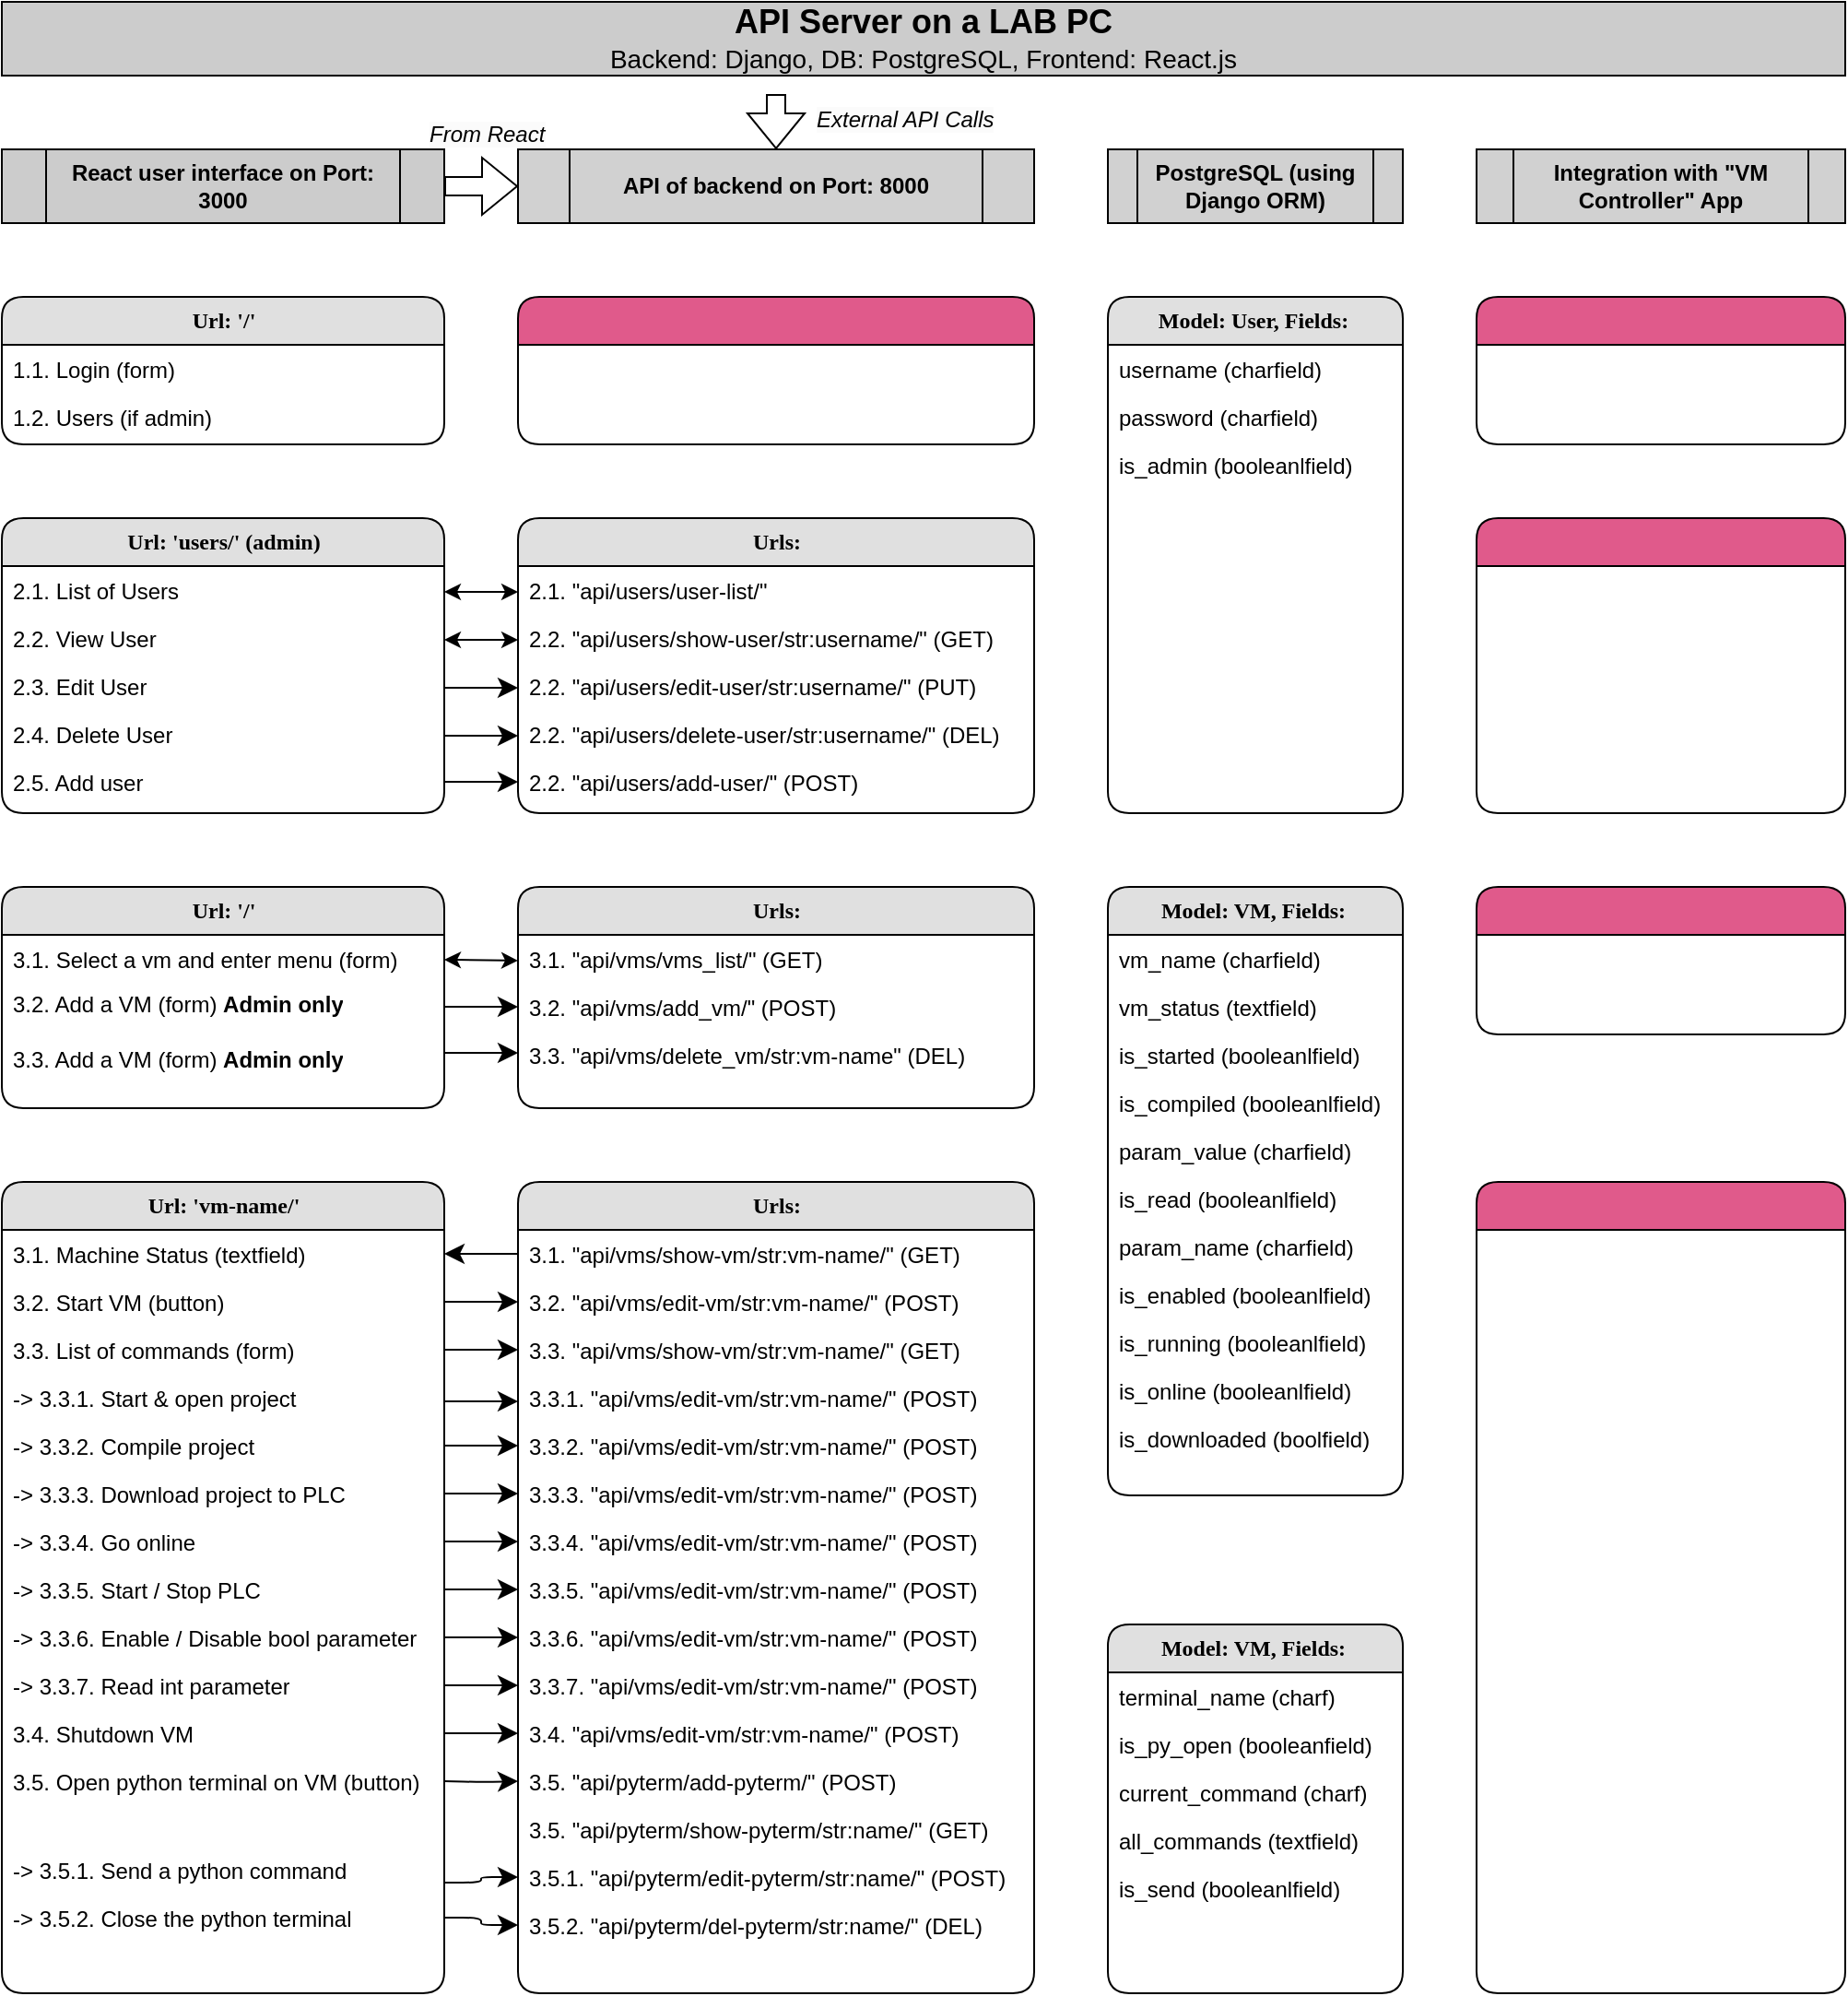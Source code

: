 <mxfile version="22.0.2" type="device">
  <diagram name="Page-1" id="5d7acffa-a066-3a61-03fe-96351882024d">
    <mxGraphModel dx="1004" dy="891" grid="1" gridSize="10" guides="1" tooltips="1" connect="1" arrows="1" fold="1" page="1" pageScale="1" pageWidth="1100" pageHeight="850" background="#ffffff" math="0" shadow="0">
      <root>
        <mxCell id="0" />
        <mxCell id="1" parent="0" />
        <mxCell id="21ea969265ad0168-47" style="edgeStyle=orthogonalEdgeStyle;html=1;exitX=0;exitY=0.5;labelBackgroundColor=none;startFill=0;startSize=8;endFill=1;endSize=8;fontFamily=Verdana;fontSize=12;entryX=1;entryY=0.5;entryDx=0;entryDy=0;exitDx=0;exitDy=0;" parent="1" source="MCLQMgRQjS-wOF0587GJ-56" target="MCLQMgRQjS-wOF0587GJ-20" edge="1">
          <mxGeometry relative="1" as="geometry">
            <mxPoint x="750" y="1030" as="targetPoint" />
            <mxPoint x="590" y="1030.0" as="sourcePoint" />
          </mxGeometry>
        </mxCell>
        <mxCell id="MCLQMgRQjS-wOF0587GJ-1" value="Url: &#39;/&#39;" style="swimlane;html=1;fontStyle=1;childLayout=stackLayout;horizontal=1;startSize=26;fillColor=#e0e0e0;horizontalStack=0;resizeParent=1;resizeLast=0;collapsible=1;marginBottom=0;swimlaneFillColor=#ffffff;align=center;rounded=1;shadow=0;comic=0;labelBackgroundColor=none;strokeWidth=1;fontFamily=Verdana;fontSize=12" parent="1" vertex="1">
          <mxGeometry x="40" y="200" width="240" height="80" as="geometry" />
        </mxCell>
        <mxCell id="MCLQMgRQjS-wOF0587GJ-2" value="1.1. Login (form)" style="text;html=1;strokeColor=none;fillColor=none;spacingLeft=4;spacingRight=4;whiteSpace=wrap;overflow=hidden;rotatable=0;points=[[0,0.5],[1,0.5]];portConstraint=eastwest;" parent="MCLQMgRQjS-wOF0587GJ-1" vertex="1">
          <mxGeometry y="26" width="240" height="26" as="geometry" />
        </mxCell>
        <mxCell id="MCLQMgRQjS-wOF0587GJ-3" value="1.2. Users (if admin)" style="text;html=1;strokeColor=none;fillColor=none;spacingLeft=4;spacingRight=4;whiteSpace=wrap;overflow=hidden;rotatable=0;points=[[0,0.5],[1,0.5]];portConstraint=eastwest;" parent="MCLQMgRQjS-wOF0587GJ-1" vertex="1">
          <mxGeometry y="52" width="240" height="26" as="geometry" />
        </mxCell>
        <mxCell id="MCLQMgRQjS-wOF0587GJ-5" value="&lt;font style=&quot;&quot;&gt;&lt;font style=&quot;font-size: 18px;&quot;&gt;API Server on a LAB PC&lt;/font&gt;&lt;br&gt;&lt;span style=&quot;font-size: 14px; font-weight: normal;&quot;&gt;Backend: Django, DB: PostgreSQL,&amp;nbsp;Frontend: React.js&lt;/span&gt;&lt;br&gt;&lt;/font&gt;" style="rounded=0;whiteSpace=wrap;html=1;fontStyle=1;fillColor=#CCCCCC;" parent="1" vertex="1">
          <mxGeometry x="40" y="40" width="1000" height="40" as="geometry" />
        </mxCell>
        <mxCell id="MCLQMgRQjS-wOF0587GJ-8" value="PostgreSQL (using Django ORM)" style="shape=process;whiteSpace=wrap;html=1;backgroundOutline=1;fontStyle=1;fillColor=#D1D1D1;" parent="1" vertex="1">
          <mxGeometry x="640" y="120" width="160" height="40" as="geometry" />
        </mxCell>
        <mxCell id="MCLQMgRQjS-wOF0587GJ-103" style="edgeStyle=orthogonalEdgeStyle;shape=flexArrow;rounded=0;orthogonalLoop=1;jettySize=auto;html=1;exitX=1;exitY=0.5;exitDx=0;exitDy=0;entryX=0;entryY=0.5;entryDx=0;entryDy=0;" parent="1" source="MCLQMgRQjS-wOF0587GJ-9" target="MCLQMgRQjS-wOF0587GJ-10" edge="1">
          <mxGeometry relative="1" as="geometry" />
        </mxCell>
        <mxCell id="MCLQMgRQjS-wOF0587GJ-9" value="React user interface on Port: 3000" style="shape=process;whiteSpace=wrap;html=1;backgroundOutline=1;fontStyle=1;fillColor=#CCCCCC;" parent="1" vertex="1">
          <mxGeometry x="40" y="120" width="240" height="40" as="geometry" />
        </mxCell>
        <mxCell id="MCLQMgRQjS-wOF0587GJ-10" value="API of backend on Port: 8000" style="shape=process;whiteSpace=wrap;html=1;backgroundOutline=1;fontStyle=1;fillColor=#D1D1D1;" parent="1" vertex="1">
          <mxGeometry x="320" y="120" width="280" height="40" as="geometry" />
        </mxCell>
        <mxCell id="MCLQMgRQjS-wOF0587GJ-15" value="&lt;b&gt;Url: &#39;/&#39;&lt;/b&gt;" style="swimlane;html=1;fontStyle=0;childLayout=stackLayout;horizontal=1;startSize=26;fillColor=#e0e0e0;horizontalStack=0;resizeParent=1;resizeLast=0;collapsible=1;marginBottom=0;swimlaneFillColor=#ffffff;align=center;rounded=1;shadow=0;comic=0;labelBackgroundColor=none;strokeWidth=1;fontFamily=Verdana;fontSize=12" parent="1" vertex="1">
          <mxGeometry x="40" y="520" width="240" height="120" as="geometry" />
        </mxCell>
        <mxCell id="MCLQMgRQjS-wOF0587GJ-16" value="3.1. Select a vm and enter menu (form)" style="text;html=1;strokeColor=none;fillColor=none;spacingLeft=4;spacingRight=4;whiteSpace=wrap;overflow=hidden;rotatable=0;points=[[0,0.5],[1,0.5]];portConstraint=eastwest;" parent="MCLQMgRQjS-wOF0587GJ-15" vertex="1">
          <mxGeometry y="26" width="240" height="24" as="geometry" />
        </mxCell>
        <mxCell id="OVfCgs7-hwCjRZD3kw_K-38" value="3.2. Add a VM (form) &lt;b&gt;Admin only&lt;/b&gt;" style="text;html=1;strokeColor=none;fillColor=none;spacingLeft=4;spacingRight=4;whiteSpace=wrap;overflow=hidden;rotatable=0;points=[[0,0.5],[1,0.5]];portConstraint=eastwest;" vertex="1" parent="MCLQMgRQjS-wOF0587GJ-15">
          <mxGeometry y="50" width="240" height="30" as="geometry" />
        </mxCell>
        <mxCell id="OVfCgs7-hwCjRZD3kw_K-42" value="3.3. Add a VM (form)&amp;nbsp;&lt;b style=&quot;border-color: var(--border-color);&quot;&gt;Admin only&lt;/b&gt;" style="text;html=1;strokeColor=none;fillColor=none;spacingLeft=4;spacingRight=4;whiteSpace=wrap;overflow=hidden;rotatable=0;points=[[0,0.5],[1,0.5]];portConstraint=eastwest;" vertex="1" parent="MCLQMgRQjS-wOF0587GJ-15">
          <mxGeometry y="80" width="240" height="20" as="geometry" />
        </mxCell>
        <mxCell id="MCLQMgRQjS-wOF0587GJ-19" value="&lt;b&gt;Url: &#39;vm-name/&#39;&lt;/b&gt;" style="swimlane;html=1;fontStyle=0;childLayout=stackLayout;horizontal=1;startSize=26;fillColor=#e0e0e0;horizontalStack=0;resizeParent=1;resizeLast=0;collapsible=1;marginBottom=0;swimlaneFillColor=#ffffff;align=center;rounded=1;shadow=0;comic=0;labelBackgroundColor=none;strokeWidth=1;fontFamily=Verdana;fontSize=12" parent="1" vertex="1">
          <mxGeometry x="40" y="680" width="240" height="440" as="geometry" />
        </mxCell>
        <mxCell id="MCLQMgRQjS-wOF0587GJ-20" value="3.1. Machine Status (textfield)" style="text;html=1;strokeColor=none;fillColor=none;spacingLeft=4;spacingRight=4;whiteSpace=wrap;overflow=hidden;rotatable=0;points=[[0,0.5],[1,0.5]];portConstraint=eastwest;" parent="MCLQMgRQjS-wOF0587GJ-19" vertex="1">
          <mxGeometry y="26" width="240" height="26" as="geometry" />
        </mxCell>
        <mxCell id="MCLQMgRQjS-wOF0587GJ-21" value="3.2. Start VM (button)" style="text;html=1;strokeColor=none;fillColor=none;spacingLeft=4;spacingRight=4;whiteSpace=wrap;overflow=hidden;rotatable=0;points=[[0,0.5],[1,0.5]];portConstraint=eastwest;" parent="MCLQMgRQjS-wOF0587GJ-19" vertex="1">
          <mxGeometry y="52" width="240" height="26" as="geometry" />
        </mxCell>
        <mxCell id="MCLQMgRQjS-wOF0587GJ-27" value="3.3. List of commands (form)" style="text;html=1;strokeColor=none;fillColor=none;spacingLeft=4;spacingRight=4;whiteSpace=wrap;overflow=hidden;rotatable=0;points=[[0,0.5],[1,0.5]];portConstraint=eastwest;" parent="MCLQMgRQjS-wOF0587GJ-19" vertex="1">
          <mxGeometry y="78" width="240" height="26" as="geometry" />
        </mxCell>
        <mxCell id="MCLQMgRQjS-wOF0587GJ-67" value="-&amp;gt; 3.3.1. Start &amp;amp; open project" style="text;html=1;strokeColor=none;fillColor=none;spacingLeft=4;spacingRight=4;whiteSpace=wrap;overflow=hidden;rotatable=0;points=[[0,0.5],[1,0.5]];portConstraint=eastwest;" parent="MCLQMgRQjS-wOF0587GJ-19" vertex="1">
          <mxGeometry y="104" width="240" height="26" as="geometry" />
        </mxCell>
        <mxCell id="MCLQMgRQjS-wOF0587GJ-70" value="-&amp;gt; 3.3.2. Compile project" style="text;html=1;strokeColor=none;fillColor=none;spacingLeft=4;spacingRight=4;whiteSpace=wrap;overflow=hidden;rotatable=0;points=[[0,0.5],[1,0.5]];portConstraint=eastwest;" parent="MCLQMgRQjS-wOF0587GJ-19" vertex="1">
          <mxGeometry y="130" width="240" height="26" as="geometry" />
        </mxCell>
        <mxCell id="MCLQMgRQjS-wOF0587GJ-71" value="-&amp;gt; 3.3.3.&amp;nbsp;Download project to PLC" style="text;html=1;strokeColor=none;fillColor=none;spacingLeft=4;spacingRight=4;whiteSpace=wrap;overflow=hidden;rotatable=0;points=[[0,0.5],[1,0.5]];portConstraint=eastwest;" parent="MCLQMgRQjS-wOF0587GJ-19" vertex="1">
          <mxGeometry y="156" width="240" height="26" as="geometry" />
        </mxCell>
        <mxCell id="MCLQMgRQjS-wOF0587GJ-72" value="-&amp;gt; 3.3.4.&amp;nbsp;Go online" style="text;html=1;strokeColor=none;fillColor=none;spacingLeft=4;spacingRight=4;whiteSpace=wrap;overflow=hidden;rotatable=0;points=[[0,0.5],[1,0.5]];portConstraint=eastwest;" parent="MCLQMgRQjS-wOF0587GJ-19" vertex="1">
          <mxGeometry y="182" width="240" height="26" as="geometry" />
        </mxCell>
        <mxCell id="MCLQMgRQjS-wOF0587GJ-73" value="-&amp;gt; 3.3.5.&amp;nbsp;Start / Stop PLC" style="text;html=1;strokeColor=none;fillColor=none;spacingLeft=4;spacingRight=4;whiteSpace=wrap;overflow=hidden;rotatable=0;points=[[0,0.5],[1,0.5]];portConstraint=eastwest;" parent="MCLQMgRQjS-wOF0587GJ-19" vertex="1">
          <mxGeometry y="208" width="240" height="26" as="geometry" />
        </mxCell>
        <mxCell id="MCLQMgRQjS-wOF0587GJ-74" value="-&amp;gt; 3.3.6.&amp;nbsp;Enable / Disable bool parameter" style="text;html=1;strokeColor=none;fillColor=none;spacingLeft=4;spacingRight=4;whiteSpace=wrap;overflow=hidden;rotatable=0;points=[[0,0.5],[1,0.5]];portConstraint=eastwest;" parent="MCLQMgRQjS-wOF0587GJ-19" vertex="1">
          <mxGeometry y="234" width="240" height="26" as="geometry" />
        </mxCell>
        <mxCell id="MCLQMgRQjS-wOF0587GJ-75" value="-&amp;gt; 3.3.7.&amp;nbsp;Read int parameter" style="text;html=1;strokeColor=none;fillColor=none;spacingLeft=4;spacingRight=4;whiteSpace=wrap;overflow=hidden;rotatable=0;points=[[0,0.5],[1,0.5]];portConstraint=eastwest;" parent="MCLQMgRQjS-wOF0587GJ-19" vertex="1">
          <mxGeometry y="260" width="240" height="26" as="geometry" />
        </mxCell>
        <mxCell id="MCLQMgRQjS-wOF0587GJ-76" value="3.4.&amp;nbsp;Shutdown VM" style="text;html=1;strokeColor=none;fillColor=none;spacingLeft=4;spacingRight=4;whiteSpace=wrap;overflow=hidden;rotatable=0;points=[[0,0.5],[1,0.5]];portConstraint=eastwest;" parent="MCLQMgRQjS-wOF0587GJ-19" vertex="1">
          <mxGeometry y="286" width="240" height="26" as="geometry" />
        </mxCell>
        <mxCell id="OVfCgs7-hwCjRZD3kw_K-20" value="3.5.&amp;nbsp;Open python terminal on VM (button)" style="text;html=1;strokeColor=none;fillColor=none;spacingLeft=4;spacingRight=4;whiteSpace=wrap;overflow=hidden;rotatable=0;points=[[0,0.5],[1,0.5]];portConstraint=eastwest;" vertex="1" parent="MCLQMgRQjS-wOF0587GJ-19">
          <mxGeometry y="312" width="240" height="48" as="geometry" />
        </mxCell>
        <mxCell id="OVfCgs7-hwCjRZD3kw_K-21" value="-&amp;gt; 3.5.1. Send a python command" style="text;html=1;strokeColor=none;fillColor=none;spacingLeft=4;spacingRight=4;whiteSpace=wrap;overflow=hidden;rotatable=0;points=[[0,0.5],[1,0.5]];portConstraint=eastwest;" vertex="1" parent="MCLQMgRQjS-wOF0587GJ-19">
          <mxGeometry y="360" width="240" height="26" as="geometry" />
        </mxCell>
        <mxCell id="OVfCgs7-hwCjRZD3kw_K-46" value="-&amp;gt; 3.5.2. Close the python terminal" style="text;html=1;strokeColor=none;fillColor=none;spacingLeft=4;spacingRight=4;whiteSpace=wrap;overflow=hidden;rotatable=0;points=[[0,0.5],[1,0.5]];portConstraint=eastwest;" vertex="1" parent="MCLQMgRQjS-wOF0587GJ-19">
          <mxGeometry y="386" width="240" height="26" as="geometry" />
        </mxCell>
        <mxCell id="MCLQMgRQjS-wOF0587GJ-29" value="Urls:" style="swimlane;html=1;fontStyle=1;childLayout=stackLayout;horizontal=1;startSize=26;fillColor=#e0e0e0;horizontalStack=0;resizeParent=1;resizeLast=0;collapsible=1;marginBottom=0;swimlaneFillColor=#ffffff;align=center;rounded=1;shadow=0;comic=0;labelBackgroundColor=none;strokeWidth=1;fontFamily=Verdana;fontSize=12" parent="1" vertex="1">
          <mxGeometry x="320" y="320" width="280" height="160" as="geometry" />
        </mxCell>
        <mxCell id="MCLQMgRQjS-wOF0587GJ-30" value="2.1. &quot;api/users/user-list/&quot;" style="text;html=1;strokeColor=none;fillColor=none;spacingLeft=4;spacingRight=4;whiteSpace=wrap;overflow=hidden;rotatable=0;points=[[0,0.5],[1,0.5]];portConstraint=eastwest;" parent="MCLQMgRQjS-wOF0587GJ-29" vertex="1">
          <mxGeometry y="26" width="280" height="26" as="geometry" />
        </mxCell>
        <mxCell id="MCLQMgRQjS-wOF0587GJ-31" value="2.2. &quot;api/users/show-user/str:username/&quot; (GET)" style="text;html=1;strokeColor=none;fillColor=none;spacingLeft=4;spacingRight=4;whiteSpace=wrap;overflow=hidden;rotatable=0;points=[[0,0.5],[1,0.5]];portConstraint=eastwest;" parent="MCLQMgRQjS-wOF0587GJ-29" vertex="1">
          <mxGeometry y="52" width="280" height="26" as="geometry" />
        </mxCell>
        <mxCell id="MCLQMgRQjS-wOF0587GJ-40" value="2.2. &quot;api/users/edit-user/str:username/&quot; (PUT)" style="text;html=1;strokeColor=none;fillColor=none;spacingLeft=4;spacingRight=4;whiteSpace=wrap;overflow=hidden;rotatable=0;points=[[0,0.5],[1,0.5]];portConstraint=eastwest;" parent="MCLQMgRQjS-wOF0587GJ-29" vertex="1">
          <mxGeometry y="78" width="280" height="26" as="geometry" />
        </mxCell>
        <mxCell id="MCLQMgRQjS-wOF0587GJ-41" value="2.2. &quot;api/users/delete-user/str:username/&quot; (DEL)" style="text;html=1;strokeColor=none;fillColor=none;spacingLeft=4;spacingRight=4;whiteSpace=wrap;overflow=hidden;rotatable=0;points=[[0,0.5],[1,0.5]];portConstraint=eastwest;" parent="MCLQMgRQjS-wOF0587GJ-29" vertex="1">
          <mxGeometry y="104" width="280" height="26" as="geometry" />
        </mxCell>
        <mxCell id="MCLQMgRQjS-wOF0587GJ-42" value="2.2. &quot;api/users/add-user/&quot; (POST)" style="text;html=1;strokeColor=none;fillColor=none;spacingLeft=4;spacingRight=4;whiteSpace=wrap;overflow=hidden;rotatable=0;points=[[0,0.5],[1,0.5]];portConstraint=eastwest;" parent="MCLQMgRQjS-wOF0587GJ-29" vertex="1">
          <mxGeometry y="130" width="280" height="26" as="geometry" />
        </mxCell>
        <mxCell id="MCLQMgRQjS-wOF0587GJ-33" value="Url: &#39;users/&#39; (admin)" style="swimlane;html=1;fontStyle=1;childLayout=stackLayout;horizontal=1;startSize=26;fillColor=#e0e0e0;horizontalStack=0;resizeParent=1;resizeLast=0;collapsible=1;marginBottom=0;swimlaneFillColor=#ffffff;align=center;rounded=1;shadow=0;comic=0;labelBackgroundColor=none;strokeWidth=1;fontFamily=Verdana;fontSize=12" parent="1" vertex="1">
          <mxGeometry x="40" y="320" width="240" height="160" as="geometry">
            <mxRectangle x="40" y="320" width="180" height="30" as="alternateBounds" />
          </mxGeometry>
        </mxCell>
        <mxCell id="MCLQMgRQjS-wOF0587GJ-34" value="2.1. List of Users" style="text;html=1;strokeColor=none;fillColor=none;spacingLeft=4;spacingRight=4;whiteSpace=wrap;overflow=hidden;rotatable=0;points=[[0,0.5],[1,0.5]];portConstraint=eastwest;" parent="MCLQMgRQjS-wOF0587GJ-33" vertex="1">
          <mxGeometry y="26" width="240" height="26" as="geometry" />
        </mxCell>
        <mxCell id="MCLQMgRQjS-wOF0587GJ-35" value="2.2. View User" style="text;html=1;strokeColor=none;fillColor=none;spacingLeft=4;spacingRight=4;whiteSpace=wrap;overflow=hidden;rotatable=0;points=[[0,0.5],[1,0.5]];portConstraint=eastwest;" parent="MCLQMgRQjS-wOF0587GJ-33" vertex="1">
          <mxGeometry y="52" width="240" height="26" as="geometry" />
        </mxCell>
        <mxCell id="MCLQMgRQjS-wOF0587GJ-36" value="2.3. Edit User" style="text;html=1;strokeColor=none;fillColor=none;spacingLeft=4;spacingRight=4;whiteSpace=wrap;overflow=hidden;rotatable=0;points=[[0,0.5],[1,0.5]];portConstraint=eastwest;" parent="MCLQMgRQjS-wOF0587GJ-33" vertex="1">
          <mxGeometry y="78" width="240" height="26" as="geometry" />
        </mxCell>
        <mxCell id="MCLQMgRQjS-wOF0587GJ-37" value="2.4. Delete User" style="text;html=1;strokeColor=none;fillColor=none;spacingLeft=4;spacingRight=4;whiteSpace=wrap;overflow=hidden;rotatable=0;points=[[0,0.5],[1,0.5]];portConstraint=eastwest;" parent="MCLQMgRQjS-wOF0587GJ-33" vertex="1">
          <mxGeometry y="104" width="240" height="26" as="geometry" />
        </mxCell>
        <mxCell id="MCLQMgRQjS-wOF0587GJ-39" value="2.5. Add user" style="text;html=1;strokeColor=none;fillColor=none;spacingLeft=4;spacingRight=4;whiteSpace=wrap;overflow=hidden;rotatable=0;points=[[0,0.5],[1,0.5]];portConstraint=eastwest;" parent="MCLQMgRQjS-wOF0587GJ-33" vertex="1">
          <mxGeometry y="130" width="240" height="26" as="geometry" />
        </mxCell>
        <mxCell id="MCLQMgRQjS-wOF0587GJ-43" value="" style="swimlane;html=1;fontStyle=1;childLayout=stackLayout;horizontal=1;startSize=26;fillColor=#E05A8B;horizontalStack=0;resizeParent=1;resizeLast=0;collapsible=1;marginBottom=0;swimlaneFillColor=#ffffff;align=center;rounded=1;shadow=0;comic=0;labelBackgroundColor=none;strokeWidth=1;fontFamily=Verdana;fontSize=12" parent="1" vertex="1">
          <mxGeometry x="320" y="200" width="280" height="80" as="geometry" />
        </mxCell>
        <mxCell id="MCLQMgRQjS-wOF0587GJ-47" value="" style="endArrow=classic;startArrow=classic;html=1;rounded=0;exitX=1;exitY=0.5;exitDx=0;exitDy=0;" parent="1" edge="1">
          <mxGeometry width="50" height="50" relative="1" as="geometry">
            <mxPoint x="280" y="360.0" as="sourcePoint" />
            <mxPoint x="320" y="360" as="targetPoint" />
          </mxGeometry>
        </mxCell>
        <mxCell id="MCLQMgRQjS-wOF0587GJ-48" value="" style="endArrow=classic;startArrow=classic;html=1;rounded=0;exitX=1;exitY=0.5;exitDx=0;exitDy=0;" parent="1" edge="1">
          <mxGeometry width="50" height="50" relative="1" as="geometry">
            <mxPoint x="280" y="386" as="sourcePoint" />
            <mxPoint x="320" y="386" as="targetPoint" />
          </mxGeometry>
        </mxCell>
        <mxCell id="MCLQMgRQjS-wOF0587GJ-52" value="Urls:" style="swimlane;html=1;fontStyle=1;childLayout=stackLayout;horizontal=1;startSize=26;fillColor=#e0e0e0;horizontalStack=0;resizeParent=1;resizeLast=0;collapsible=1;marginBottom=0;swimlaneFillColor=#ffffff;align=center;rounded=1;shadow=0;comic=0;labelBackgroundColor=none;strokeWidth=1;fontFamily=Verdana;fontSize=12" parent="1" vertex="1">
          <mxGeometry x="320" y="520" width="280" height="120" as="geometry" />
        </mxCell>
        <mxCell id="MCLQMgRQjS-wOF0587GJ-53" value="3.1. &quot;api/vms/vms_list/&quot; (GET)" style="text;html=1;strokeColor=none;fillColor=none;spacingLeft=4;spacingRight=4;whiteSpace=wrap;overflow=hidden;rotatable=0;points=[[0,0.5],[1,0.5]];portConstraint=eastwest;" parent="MCLQMgRQjS-wOF0587GJ-52" vertex="1">
          <mxGeometry y="26" width="280" height="26" as="geometry" />
        </mxCell>
        <mxCell id="OVfCgs7-hwCjRZD3kw_K-39" value="3.2. &quot;api/vms/add_vm/&quot; (POST)" style="text;html=1;strokeColor=none;fillColor=none;spacingLeft=4;spacingRight=4;whiteSpace=wrap;overflow=hidden;rotatable=0;points=[[0,0.5],[1,0.5]];portConstraint=eastwest;" vertex="1" parent="MCLQMgRQjS-wOF0587GJ-52">
          <mxGeometry y="52" width="280" height="26" as="geometry" />
        </mxCell>
        <mxCell id="OVfCgs7-hwCjRZD3kw_K-44" value="3.3. &quot;api/vms/delete_vm/str:vm-name&quot; (DEL)" style="text;html=1;strokeColor=none;fillColor=none;spacingLeft=4;spacingRight=4;whiteSpace=wrap;overflow=hidden;rotatable=0;points=[[0,0.5],[1,0.5]];portConstraint=eastwest;" vertex="1" parent="MCLQMgRQjS-wOF0587GJ-52">
          <mxGeometry y="78" width="280" height="26" as="geometry" />
        </mxCell>
        <mxCell id="MCLQMgRQjS-wOF0587GJ-54" value="" style="endArrow=classic;startArrow=classic;html=1;rounded=0;exitX=1;exitY=0.5;exitDx=0;exitDy=0;" parent="1" edge="1">
          <mxGeometry width="50" height="50" relative="1" as="geometry">
            <mxPoint x="280" y="559.47" as="sourcePoint" />
            <mxPoint x="320" y="560" as="targetPoint" />
          </mxGeometry>
        </mxCell>
        <mxCell id="MCLQMgRQjS-wOF0587GJ-55" value="Urls:" style="swimlane;html=1;fontStyle=1;childLayout=stackLayout;horizontal=1;startSize=26;fillColor=#e0e0e0;horizontalStack=0;resizeParent=1;resizeLast=0;collapsible=1;marginBottom=0;swimlaneFillColor=#ffffff;align=center;rounded=1;shadow=0;comic=0;labelBackgroundColor=none;strokeWidth=1;fontFamily=Verdana;fontSize=12" parent="1" vertex="1">
          <mxGeometry x="320" y="680" width="280" height="440" as="geometry" />
        </mxCell>
        <mxCell id="MCLQMgRQjS-wOF0587GJ-56" value="3.1. &quot;api/vms/show-vm/str:vm-name/&quot; (GET)" style="text;html=1;strokeColor=none;fillColor=none;spacingLeft=4;spacingRight=4;whiteSpace=wrap;overflow=hidden;rotatable=0;points=[[0,0.5],[1,0.5]];portConstraint=eastwest;" parent="MCLQMgRQjS-wOF0587GJ-55" vertex="1">
          <mxGeometry y="26" width="280" height="26" as="geometry" />
        </mxCell>
        <mxCell id="MCLQMgRQjS-wOF0587GJ-58" value="3.2. &quot;api/vms/edit-vm/str:vm-name/&quot; (POST)" style="text;html=1;strokeColor=none;fillColor=none;spacingLeft=4;spacingRight=4;whiteSpace=wrap;overflow=hidden;rotatable=0;points=[[0,0.5],[1,0.5]];portConstraint=eastwest;" parent="MCLQMgRQjS-wOF0587GJ-55" vertex="1">
          <mxGeometry y="52" width="280" height="26" as="geometry" />
        </mxCell>
        <mxCell id="MCLQMgRQjS-wOF0587GJ-59" value="3.3. &quot;api/vms/show-vm/str:vm-name/&quot; (GET)" style="text;html=1;strokeColor=none;fillColor=none;spacingLeft=4;spacingRight=4;whiteSpace=wrap;overflow=hidden;rotatable=0;points=[[0,0.5],[1,0.5]];portConstraint=eastwest;" parent="MCLQMgRQjS-wOF0587GJ-55" vertex="1">
          <mxGeometry y="78" width="280" height="26" as="geometry" />
        </mxCell>
        <mxCell id="MCLQMgRQjS-wOF0587GJ-60" value="3.3.1. &quot;api/vms/edit-vm/str:vm-name/&quot; (POST)" style="text;html=1;strokeColor=none;fillColor=none;spacingLeft=4;spacingRight=4;whiteSpace=wrap;overflow=hidden;rotatable=0;points=[[0,0.5],[1,0.5]];portConstraint=eastwest;" parent="MCLQMgRQjS-wOF0587GJ-55" vertex="1">
          <mxGeometry y="104" width="280" height="26" as="geometry" />
        </mxCell>
        <mxCell id="MCLQMgRQjS-wOF0587GJ-77" value="3.3.2. &quot;api/vms/edit-vm/str:vm-name/&quot; (POST)" style="text;html=1;strokeColor=none;fillColor=none;spacingLeft=4;spacingRight=4;whiteSpace=wrap;overflow=hidden;rotatable=0;points=[[0,0.5],[1,0.5]];portConstraint=eastwest;" parent="MCLQMgRQjS-wOF0587GJ-55" vertex="1">
          <mxGeometry y="130" width="280" height="26" as="geometry" />
        </mxCell>
        <mxCell id="MCLQMgRQjS-wOF0587GJ-78" value="3.3.3. &quot;api/vms/edit-vm/str:vm-name/&quot; (POST)" style="text;html=1;strokeColor=none;fillColor=none;spacingLeft=4;spacingRight=4;whiteSpace=wrap;overflow=hidden;rotatable=0;points=[[0,0.5],[1,0.5]];portConstraint=eastwest;" parent="MCLQMgRQjS-wOF0587GJ-55" vertex="1">
          <mxGeometry y="156" width="280" height="26" as="geometry" />
        </mxCell>
        <mxCell id="MCLQMgRQjS-wOF0587GJ-79" value="3.3.4. &quot;api/vms/edit-vm/str:vm-name/&quot; (POST)" style="text;html=1;strokeColor=none;fillColor=none;spacingLeft=4;spacingRight=4;whiteSpace=wrap;overflow=hidden;rotatable=0;points=[[0,0.5],[1,0.5]];portConstraint=eastwest;" parent="MCLQMgRQjS-wOF0587GJ-55" vertex="1">
          <mxGeometry y="182" width="280" height="26" as="geometry" />
        </mxCell>
        <mxCell id="MCLQMgRQjS-wOF0587GJ-80" value="3.3.5. &quot;api/vms/edit-vm/str:vm-name/&quot; (POST)" style="text;html=1;strokeColor=none;fillColor=none;spacingLeft=4;spacingRight=4;whiteSpace=wrap;overflow=hidden;rotatable=0;points=[[0,0.5],[1,0.5]];portConstraint=eastwest;" parent="MCLQMgRQjS-wOF0587GJ-55" vertex="1">
          <mxGeometry y="208" width="280" height="26" as="geometry" />
        </mxCell>
        <mxCell id="MCLQMgRQjS-wOF0587GJ-81" value="3.3.6. &quot;api/vms/edit-vm/str:vm-name/&quot; (POST)" style="text;html=1;strokeColor=none;fillColor=none;spacingLeft=4;spacingRight=4;whiteSpace=wrap;overflow=hidden;rotatable=0;points=[[0,0.5],[1,0.5]];portConstraint=eastwest;" parent="MCLQMgRQjS-wOF0587GJ-55" vertex="1">
          <mxGeometry y="234" width="280" height="26" as="geometry" />
        </mxCell>
        <mxCell id="MCLQMgRQjS-wOF0587GJ-82" value="3.3.7. &quot;api/vms/edit-vm/str:vm-name/&quot; (POST)" style="text;html=1;strokeColor=none;fillColor=none;spacingLeft=4;spacingRight=4;whiteSpace=wrap;overflow=hidden;rotatable=0;points=[[0,0.5],[1,0.5]];portConstraint=eastwest;" parent="MCLQMgRQjS-wOF0587GJ-55" vertex="1">
          <mxGeometry y="260" width="280" height="26" as="geometry" />
        </mxCell>
        <mxCell id="MCLQMgRQjS-wOF0587GJ-83" value="3.4. &quot;api/vms/edit-vm/str:vm-name/&quot; (POST)" style="text;html=1;strokeColor=none;fillColor=none;spacingLeft=4;spacingRight=4;whiteSpace=wrap;overflow=hidden;rotatable=0;points=[[0,0.5],[1,0.5]];portConstraint=eastwest;" parent="MCLQMgRQjS-wOF0587GJ-55" vertex="1">
          <mxGeometry y="286" width="280" height="26" as="geometry" />
        </mxCell>
        <mxCell id="OVfCgs7-hwCjRZD3kw_K-22" value="3.5. &quot;api/pyterm/add-pyterm/&quot; (POST)" style="text;html=1;strokeColor=none;fillColor=none;spacingLeft=4;spacingRight=4;whiteSpace=wrap;overflow=hidden;rotatable=0;points=[[0,0.5],[1,0.5]];portConstraint=eastwest;" vertex="1" parent="MCLQMgRQjS-wOF0587GJ-55">
          <mxGeometry y="312" width="280" height="26" as="geometry" />
        </mxCell>
        <mxCell id="OVfCgs7-hwCjRZD3kw_K-23" value="3.5. &quot;api/pyterm/show-pyterm/str:name/&quot; (GET)" style="text;html=1;strokeColor=none;fillColor=none;spacingLeft=4;spacingRight=4;whiteSpace=wrap;overflow=hidden;rotatable=0;points=[[0,0.5],[1,0.5]];portConstraint=eastwest;" vertex="1" parent="MCLQMgRQjS-wOF0587GJ-55">
          <mxGeometry y="338" width="280" height="26" as="geometry" />
        </mxCell>
        <mxCell id="OVfCgs7-hwCjRZD3kw_K-45" value="3.5.1. &quot;api/pyterm/edit-pyterm/str:name/&quot; (POST)" style="text;html=1;strokeColor=none;fillColor=none;spacingLeft=4;spacingRight=4;whiteSpace=wrap;overflow=hidden;rotatable=0;points=[[0,0.5],[1,0.5]];portConstraint=eastwest;" vertex="1" parent="MCLQMgRQjS-wOF0587GJ-55">
          <mxGeometry y="364" width="280" height="26" as="geometry" />
        </mxCell>
        <mxCell id="OVfCgs7-hwCjRZD3kw_K-47" value="3.5.2. &quot;api/pyterm/del-pyterm/str:name/&quot; (DEL)" style="text;html=1;strokeColor=none;fillColor=none;spacingLeft=4;spacingRight=4;whiteSpace=wrap;overflow=hidden;rotatable=0;points=[[0,0.5],[1,0.5]];portConstraint=eastwest;" vertex="1" parent="MCLQMgRQjS-wOF0587GJ-55">
          <mxGeometry y="390" width="280" height="26" as="geometry" />
        </mxCell>
        <mxCell id="MCLQMgRQjS-wOF0587GJ-61" style="edgeStyle=orthogonalEdgeStyle;html=1;exitX=1;exitY=0.5;labelBackgroundColor=none;startFill=0;startSize=8;endFill=1;endSize=8;fontFamily=Verdana;fontSize=12;entryX=0;entryY=0.5;entryDx=0;entryDy=0;exitDx=0;exitDy=0;" parent="1" source="MCLQMgRQjS-wOF0587GJ-27" target="MCLQMgRQjS-wOF0587GJ-59" edge="1">
          <mxGeometry relative="1" as="geometry">
            <mxPoint x="330" y="729" as="targetPoint" />
            <mxPoint x="410" y="729" as="sourcePoint" />
          </mxGeometry>
        </mxCell>
        <mxCell id="MCLQMgRQjS-wOF0587GJ-62" style="edgeStyle=orthogonalEdgeStyle;html=1;exitX=1;exitY=0.5;labelBackgroundColor=none;startFill=0;startSize=8;endFill=1;endSize=8;fontFamily=Verdana;fontSize=12;exitDx=0;exitDy=0;" parent="1" edge="1">
          <mxGeometry relative="1" as="geometry">
            <mxPoint x="320" y="799" as="targetPoint" />
            <mxPoint x="280.0" y="799.0" as="sourcePoint" />
          </mxGeometry>
        </mxCell>
        <mxCell id="MCLQMgRQjS-wOF0587GJ-63" style="edgeStyle=orthogonalEdgeStyle;html=1;exitX=1;exitY=0.5;labelBackgroundColor=none;startFill=0;startSize=8;endFill=1;endSize=8;fontFamily=Verdana;fontSize=12;entryX=0;entryY=0.5;entryDx=0;entryDy=0;exitDx=0;exitDy=0;" parent="1" source="MCLQMgRQjS-wOF0587GJ-21" target="MCLQMgRQjS-wOF0587GJ-58" edge="1">
          <mxGeometry relative="1" as="geometry">
            <mxPoint x="410" y="809.0" as="targetPoint" />
            <mxPoint x="330.0" y="809.0" as="sourcePoint" />
          </mxGeometry>
        </mxCell>
        <mxCell id="MCLQMgRQjS-wOF0587GJ-64" style="edgeStyle=orthogonalEdgeStyle;html=1;exitX=1;exitY=0.5;labelBackgroundColor=none;startFill=0;startSize=8;endFill=1;endSize=8;fontFamily=Verdana;fontSize=12;exitDx=0;exitDy=0;" parent="1" edge="1">
          <mxGeometry relative="1" as="geometry">
            <mxPoint x="320" y="412" as="targetPoint" />
            <mxPoint x="280.0" y="412" as="sourcePoint" />
          </mxGeometry>
        </mxCell>
        <mxCell id="MCLQMgRQjS-wOF0587GJ-65" style="edgeStyle=orthogonalEdgeStyle;html=1;exitX=1;exitY=0.5;labelBackgroundColor=none;startFill=0;startSize=8;endFill=1;endSize=8;fontFamily=Verdana;fontSize=12;exitDx=0;exitDy=0;" parent="1" edge="1">
          <mxGeometry relative="1" as="geometry">
            <mxPoint x="320" y="438" as="targetPoint" />
            <mxPoint x="280.0" y="438" as="sourcePoint" />
          </mxGeometry>
        </mxCell>
        <mxCell id="MCLQMgRQjS-wOF0587GJ-66" style="edgeStyle=orthogonalEdgeStyle;html=1;exitX=1;exitY=0.5;labelBackgroundColor=none;startFill=0;startSize=8;endFill=1;endSize=8;fontFamily=Verdana;fontSize=12;entryX=0;entryY=0.5;entryDx=0;entryDy=0;exitDx=0;exitDy=0;" parent="1" source="MCLQMgRQjS-wOF0587GJ-39" target="MCLQMgRQjS-wOF0587GJ-42" edge="1">
          <mxGeometry relative="1" as="geometry">
            <mxPoint x="410" y="447" as="targetPoint" />
            <mxPoint x="330" y="447" as="sourcePoint" />
          </mxGeometry>
        </mxCell>
        <mxCell id="MCLQMgRQjS-wOF0587GJ-86" style="edgeStyle=orthogonalEdgeStyle;html=1;exitX=1;exitY=0.5;labelBackgroundColor=none;startFill=0;startSize=8;endFill=1;endSize=8;fontFamily=Verdana;fontSize=12;exitDx=0;exitDy=0;entryX=0;entryY=0.5;entryDx=0;entryDy=0;" parent="1" source="MCLQMgRQjS-wOF0587GJ-70" target="MCLQMgRQjS-wOF0587GJ-77" edge="1">
          <mxGeometry relative="1" as="geometry">
            <mxPoint x="324" y="815" as="targetPoint" />
            <mxPoint x="284.0" y="815.0" as="sourcePoint" />
          </mxGeometry>
        </mxCell>
        <mxCell id="MCLQMgRQjS-wOF0587GJ-87" style="edgeStyle=orthogonalEdgeStyle;html=1;exitX=1;exitY=0.5;labelBackgroundColor=none;startFill=0;startSize=8;endFill=1;endSize=8;fontFamily=Verdana;fontSize=12;exitDx=0;exitDy=0;entryX=0;entryY=0.5;entryDx=0;entryDy=0;" parent="1" source="MCLQMgRQjS-wOF0587GJ-71" target="MCLQMgRQjS-wOF0587GJ-78" edge="1">
          <mxGeometry relative="1" as="geometry">
            <mxPoint x="330" y="833" as="targetPoint" />
            <mxPoint x="290" y="833" as="sourcePoint" />
          </mxGeometry>
        </mxCell>
        <mxCell id="MCLQMgRQjS-wOF0587GJ-88" style="edgeStyle=orthogonalEdgeStyle;html=1;exitX=1;exitY=0.5;labelBackgroundColor=none;startFill=0;startSize=8;endFill=1;endSize=8;fontFamily=Verdana;fontSize=12;exitDx=0;exitDy=0;entryX=0;entryY=0.5;entryDx=0;entryDy=0;" parent="1" source="MCLQMgRQjS-wOF0587GJ-72" target="MCLQMgRQjS-wOF0587GJ-79" edge="1">
          <mxGeometry relative="1" as="geometry">
            <mxPoint x="330" y="859" as="targetPoint" />
            <mxPoint x="290" y="859" as="sourcePoint" />
          </mxGeometry>
        </mxCell>
        <mxCell id="MCLQMgRQjS-wOF0587GJ-89" style="edgeStyle=orthogonalEdgeStyle;html=1;exitX=1;exitY=0.5;labelBackgroundColor=none;startFill=0;startSize=8;endFill=1;endSize=8;fontFamily=Verdana;fontSize=12;exitDx=0;exitDy=0;entryX=0;entryY=0.5;entryDx=0;entryDy=0;" parent="1" source="MCLQMgRQjS-wOF0587GJ-73" target="MCLQMgRQjS-wOF0587GJ-80" edge="1">
          <mxGeometry relative="1" as="geometry">
            <mxPoint x="330" y="885" as="targetPoint" />
            <mxPoint x="290" y="885" as="sourcePoint" />
          </mxGeometry>
        </mxCell>
        <mxCell id="MCLQMgRQjS-wOF0587GJ-91" style="edgeStyle=orthogonalEdgeStyle;html=1;exitX=1;exitY=0.5;labelBackgroundColor=none;startFill=0;startSize=8;endFill=1;endSize=8;fontFamily=Verdana;fontSize=12;exitDx=0;exitDy=0;" parent="1" source="MCLQMgRQjS-wOF0587GJ-74" edge="1">
          <mxGeometry relative="1" as="geometry">
            <mxPoint x="320" y="927" as="targetPoint" />
            <mxPoint x="300.0" y="819.0" as="sourcePoint" />
          </mxGeometry>
        </mxCell>
        <mxCell id="MCLQMgRQjS-wOF0587GJ-92" style="edgeStyle=orthogonalEdgeStyle;html=1;exitX=1;exitY=0.5;labelBackgroundColor=none;startFill=0;startSize=8;endFill=1;endSize=8;fontFamily=Verdana;fontSize=12;exitDx=0;exitDy=0;entryX=0;entryY=0.5;entryDx=0;entryDy=0;" parent="1" source="MCLQMgRQjS-wOF0587GJ-75" target="MCLQMgRQjS-wOF0587GJ-82" edge="1">
          <mxGeometry relative="1" as="geometry">
            <mxPoint x="330" y="937" as="targetPoint" />
            <mxPoint x="290" y="937" as="sourcePoint" />
          </mxGeometry>
        </mxCell>
        <mxCell id="MCLQMgRQjS-wOF0587GJ-93" style="edgeStyle=orthogonalEdgeStyle;html=1;exitX=1;exitY=0.5;labelBackgroundColor=none;startFill=0;startSize=8;endFill=1;endSize=8;fontFamily=Verdana;fontSize=12;exitDx=0;exitDy=0;entryX=0;entryY=0.5;entryDx=0;entryDy=0;" parent="1" source="MCLQMgRQjS-wOF0587GJ-76" target="MCLQMgRQjS-wOF0587GJ-83" edge="1">
          <mxGeometry relative="1" as="geometry">
            <mxPoint x="330" y="963" as="targetPoint" />
            <mxPoint x="290" y="963" as="sourcePoint" />
          </mxGeometry>
        </mxCell>
        <mxCell id="MCLQMgRQjS-wOF0587GJ-94" value="Integration with &quot;VM Controller&quot; App" style="shape=process;whiteSpace=wrap;html=1;backgroundOutline=1;fontStyle=1;fillColor=#D1D1D1;" parent="1" vertex="1">
          <mxGeometry x="840" y="120" width="200" height="40" as="geometry" />
        </mxCell>
        <mxCell id="MCLQMgRQjS-wOF0587GJ-95" value="Model: User, Fields:&amp;nbsp;" style="swimlane;html=1;fontStyle=1;childLayout=stackLayout;horizontal=1;startSize=26;fillColor=#e0e0e0;horizontalStack=0;resizeParent=1;resizeLast=0;collapsible=1;marginBottom=0;swimlaneFillColor=#ffffff;align=center;rounded=1;shadow=0;comic=0;labelBackgroundColor=none;strokeWidth=1;fontFamily=Verdana;fontSize=12" parent="1" vertex="1">
          <mxGeometry x="640" y="200" width="160" height="280" as="geometry" />
        </mxCell>
        <mxCell id="MCLQMgRQjS-wOF0587GJ-96" value="username (charfield)" style="text;html=1;strokeColor=none;fillColor=none;spacingLeft=4;spacingRight=4;whiteSpace=wrap;overflow=hidden;rotatable=0;points=[[0,0.5],[1,0.5]];portConstraint=eastwest;" parent="MCLQMgRQjS-wOF0587GJ-95" vertex="1">
          <mxGeometry y="26" width="160" height="26" as="geometry" />
        </mxCell>
        <mxCell id="OVfCgs7-hwCjRZD3kw_K-17" value="password (charfield)" style="text;html=1;strokeColor=none;fillColor=none;spacingLeft=4;spacingRight=4;whiteSpace=wrap;overflow=hidden;rotatable=0;points=[[0,0.5],[1,0.5]];portConstraint=eastwest;" vertex="1" parent="MCLQMgRQjS-wOF0587GJ-95">
          <mxGeometry y="52" width="160" height="26" as="geometry" />
        </mxCell>
        <mxCell id="OVfCgs7-hwCjRZD3kw_K-1" value="is_admin (booleanlfield)" style="text;html=1;strokeColor=none;fillColor=none;spacingLeft=4;spacingRight=4;whiteSpace=wrap;overflow=hidden;rotatable=0;points=[[0,0.5],[1,0.5]];portConstraint=eastwest;" vertex="1" parent="MCLQMgRQjS-wOF0587GJ-95">
          <mxGeometry y="78" width="160" height="26" as="geometry" />
        </mxCell>
        <mxCell id="MCLQMgRQjS-wOF0587GJ-98" value="" style="swimlane;html=1;fontStyle=1;childLayout=stackLayout;horizontal=1;startSize=26;fillColor=#E05A8B;horizontalStack=0;resizeParent=1;resizeLast=0;collapsible=1;marginBottom=0;swimlaneFillColor=#ffffff;align=center;rounded=1;shadow=0;comic=0;labelBackgroundColor=none;strokeWidth=1;fontFamily=Verdana;fontSize=12" parent="1" vertex="1">
          <mxGeometry x="840" y="200" width="200" height="80" as="geometry" />
        </mxCell>
        <mxCell id="MCLQMgRQjS-wOF0587GJ-100" value="" style="swimlane;html=1;fontStyle=1;childLayout=stackLayout;horizontal=1;startSize=26;fillColor=#E05A8B;horizontalStack=0;resizeParent=1;resizeLast=0;collapsible=1;marginBottom=0;swimlaneFillColor=#ffffff;align=center;rounded=1;shadow=0;comic=0;labelBackgroundColor=none;strokeWidth=1;fontFamily=Verdana;fontSize=12" parent="1" vertex="1">
          <mxGeometry x="840" y="320" width="200" height="160" as="geometry" />
        </mxCell>
        <mxCell id="MCLQMgRQjS-wOF0587GJ-101" value="" style="swimlane;html=1;fontStyle=1;childLayout=stackLayout;horizontal=1;startSize=26;fillColor=#E05A8B;horizontalStack=0;resizeParent=1;resizeLast=0;collapsible=1;marginBottom=0;swimlaneFillColor=#ffffff;align=center;rounded=1;shadow=0;comic=0;labelBackgroundColor=none;strokeWidth=1;fontFamily=Verdana;fontSize=12" parent="1" vertex="1">
          <mxGeometry x="840" y="520" width="200" height="80" as="geometry" />
        </mxCell>
        <mxCell id="MCLQMgRQjS-wOF0587GJ-102" value="" style="swimlane;html=1;fontStyle=1;childLayout=stackLayout;horizontal=1;startSize=26;fillColor=#E05A8B;horizontalStack=0;resizeParent=1;resizeLast=0;collapsible=1;marginBottom=0;swimlaneFillColor=#ffffff;align=center;rounded=1;shadow=0;comic=0;labelBackgroundColor=none;strokeWidth=1;fontFamily=Verdana;fontSize=12" parent="1" vertex="1">
          <mxGeometry x="840" y="680" width="200" height="440" as="geometry" />
        </mxCell>
        <mxCell id="MCLQMgRQjS-wOF0587GJ-104" style="edgeStyle=orthogonalEdgeStyle;shape=flexArrow;rounded=0;orthogonalLoop=1;jettySize=auto;html=1;entryX=0.5;entryY=0;entryDx=0;entryDy=0;" parent="1" target="MCLQMgRQjS-wOF0587GJ-10" edge="1">
          <mxGeometry relative="1" as="geometry">
            <mxPoint x="460" y="90" as="sourcePoint" />
            <mxPoint x="460" y="70" as="targetPoint" />
          </mxGeometry>
        </mxCell>
        <mxCell id="OVfCgs7-hwCjRZD3kw_K-2" value="Model: VM, Fields:&amp;nbsp;" style="swimlane;html=1;fontStyle=1;childLayout=stackLayout;horizontal=1;startSize=26;fillColor=#e0e0e0;horizontalStack=0;resizeParent=1;resizeLast=0;collapsible=1;marginBottom=0;swimlaneFillColor=#ffffff;align=center;rounded=1;shadow=0;comic=0;labelBackgroundColor=none;strokeWidth=1;fontFamily=Verdana;fontSize=12" vertex="1" parent="1">
          <mxGeometry x="640" y="520" width="160" height="330" as="geometry" />
        </mxCell>
        <mxCell id="OVfCgs7-hwCjRZD3kw_K-3" value="vm_name (charfield)" style="text;html=1;strokeColor=none;fillColor=none;spacingLeft=4;spacingRight=4;whiteSpace=wrap;overflow=hidden;rotatable=0;points=[[0,0.5],[1,0.5]];portConstraint=eastwest;" vertex="1" parent="OVfCgs7-hwCjRZD3kw_K-2">
          <mxGeometry y="26" width="160" height="26" as="geometry" />
        </mxCell>
        <mxCell id="OVfCgs7-hwCjRZD3kw_K-4" value="vm_status (textfield)" style="text;html=1;strokeColor=none;fillColor=none;spacingLeft=4;spacingRight=4;whiteSpace=wrap;overflow=hidden;rotatable=0;points=[[0,0.5],[1,0.5]];portConstraint=eastwest;" vertex="1" parent="OVfCgs7-hwCjRZD3kw_K-2">
          <mxGeometry y="52" width="160" height="26" as="geometry" />
        </mxCell>
        <mxCell id="OVfCgs7-hwCjRZD3kw_K-8" value="is_started (booleanlfield)" style="text;html=1;strokeColor=none;fillColor=none;spacingLeft=4;spacingRight=4;whiteSpace=wrap;overflow=hidden;rotatable=0;points=[[0,0.5],[1,0.5]];portConstraint=eastwest;" vertex="1" parent="OVfCgs7-hwCjRZD3kw_K-2">
          <mxGeometry y="78" width="160" height="26" as="geometry" />
        </mxCell>
        <mxCell id="OVfCgs7-hwCjRZD3kw_K-9" value="is_compiled (booleanlfield)" style="text;html=1;strokeColor=none;fillColor=none;spacingLeft=4;spacingRight=4;whiteSpace=wrap;overflow=hidden;rotatable=0;points=[[0,0.5],[1,0.5]];portConstraint=eastwest;" vertex="1" parent="OVfCgs7-hwCjRZD3kw_K-2">
          <mxGeometry y="104" width="160" height="26" as="geometry" />
        </mxCell>
        <mxCell id="OVfCgs7-hwCjRZD3kw_K-15" value="param_value (charfield)" style="text;html=1;strokeColor=none;fillColor=none;spacingLeft=4;spacingRight=4;whiteSpace=wrap;overflow=hidden;rotatable=0;points=[[0,0.5],[1,0.5]];portConstraint=eastwest;" vertex="1" parent="OVfCgs7-hwCjRZD3kw_K-2">
          <mxGeometry y="130" width="160" height="26" as="geometry" />
        </mxCell>
        <mxCell id="OVfCgs7-hwCjRZD3kw_K-16" value="is_read (booleanlfield)" style="text;html=1;strokeColor=none;fillColor=none;spacingLeft=4;spacingRight=4;whiteSpace=wrap;overflow=hidden;rotatable=0;points=[[0,0.5],[1,0.5]];portConstraint=eastwest;" vertex="1" parent="OVfCgs7-hwCjRZD3kw_K-2">
          <mxGeometry y="156" width="160" height="26" as="geometry" />
        </mxCell>
        <mxCell id="OVfCgs7-hwCjRZD3kw_K-14" value="param_name (charfield)" style="text;html=1;strokeColor=none;fillColor=none;spacingLeft=4;spacingRight=4;whiteSpace=wrap;overflow=hidden;rotatable=0;points=[[0,0.5],[1,0.5]];portConstraint=eastwest;" vertex="1" parent="OVfCgs7-hwCjRZD3kw_K-2">
          <mxGeometry y="182" width="160" height="26" as="geometry" />
        </mxCell>
        <mxCell id="OVfCgs7-hwCjRZD3kw_K-13" value="is_enabled (booleanlfield)" style="text;html=1;strokeColor=none;fillColor=none;spacingLeft=4;spacingRight=4;whiteSpace=wrap;overflow=hidden;rotatable=0;points=[[0,0.5],[1,0.5]];portConstraint=eastwest;" vertex="1" parent="OVfCgs7-hwCjRZD3kw_K-2">
          <mxGeometry y="208" width="160" height="26" as="geometry" />
        </mxCell>
        <mxCell id="OVfCgs7-hwCjRZD3kw_K-12" value="is_running (booleanlfield)" style="text;html=1;strokeColor=none;fillColor=none;spacingLeft=4;spacingRight=4;whiteSpace=wrap;overflow=hidden;rotatable=0;points=[[0,0.5],[1,0.5]];portConstraint=eastwest;" vertex="1" parent="OVfCgs7-hwCjRZD3kw_K-2">
          <mxGeometry y="234" width="160" height="26" as="geometry" />
        </mxCell>
        <mxCell id="OVfCgs7-hwCjRZD3kw_K-11" value="is_online (booleanlfield)" style="text;html=1;strokeColor=none;fillColor=none;spacingLeft=4;spacingRight=4;whiteSpace=wrap;overflow=hidden;rotatable=0;points=[[0,0.5],[1,0.5]];portConstraint=eastwest;" vertex="1" parent="OVfCgs7-hwCjRZD3kw_K-2">
          <mxGeometry y="260" width="160" height="26" as="geometry" />
        </mxCell>
        <mxCell id="OVfCgs7-hwCjRZD3kw_K-10" value="is_downloaded (boolfield)" style="text;html=1;strokeColor=none;fillColor=none;spacingLeft=4;spacingRight=4;whiteSpace=wrap;overflow=hidden;rotatable=0;points=[[0,0.5],[1,0.5]];portConstraint=eastwest;" vertex="1" parent="OVfCgs7-hwCjRZD3kw_K-2">
          <mxGeometry y="286" width="160" height="26" as="geometry" />
        </mxCell>
        <mxCell id="OVfCgs7-hwCjRZD3kw_K-6" value="&lt;span style=&quot;color: rgb(0, 0, 0); font-family: Helvetica; font-size: 12px; font-variant-ligatures: normal; font-variant-caps: normal; letter-spacing: normal; orphans: 2; text-align: center; text-indent: 0px; text-transform: none; widows: 2; word-spacing: 0px; -webkit-text-stroke-width: 0px; background-color: rgb(251, 251, 251); text-decoration-thickness: initial; text-decoration-style: initial; text-decoration-color: initial; float: none; display: inline !important;&quot;&gt;External API Calls&lt;/span&gt;" style="text;whiteSpace=wrap;html=1;fontStyle=2" vertex="1" parent="1">
          <mxGeometry x="480" y="90" width="120" height="20" as="geometry" />
        </mxCell>
        <mxCell id="OVfCgs7-hwCjRZD3kw_K-7" value="&lt;span style=&quot;color: rgb(0, 0, 0); font-family: Helvetica; font-size: 12px; font-variant-ligatures: normal; font-variant-caps: normal; letter-spacing: normal; orphans: 2; text-align: center; text-indent: 0px; text-transform: none; widows: 2; word-spacing: 0px; -webkit-text-stroke-width: 0px; background-color: rgb(251, 251, 251); text-decoration-thickness: initial; text-decoration-style: initial; text-decoration-color: initial; float: none; display: inline !important;&quot;&gt;From React&lt;/span&gt;" style="text;whiteSpace=wrap;html=1;fontStyle=2" vertex="1" parent="1">
          <mxGeometry x="270" y="98" width="70" height="20" as="geometry" />
        </mxCell>
        <mxCell id="OVfCgs7-hwCjRZD3kw_K-25" value="Model: VM, Fields:&amp;nbsp;" style="swimlane;html=1;fontStyle=1;childLayout=stackLayout;horizontal=1;startSize=26;fillColor=#e0e0e0;horizontalStack=0;resizeParent=1;resizeLast=0;collapsible=1;marginBottom=0;swimlaneFillColor=#ffffff;align=center;rounded=1;shadow=0;comic=0;labelBackgroundColor=none;strokeWidth=1;fontFamily=Verdana;fontSize=12" vertex="1" parent="1">
          <mxGeometry x="640" y="920" width="160" height="200" as="geometry" />
        </mxCell>
        <mxCell id="OVfCgs7-hwCjRZD3kw_K-26" value="terminal_name (charf)" style="text;html=1;strokeColor=none;fillColor=none;spacingLeft=4;spacingRight=4;whiteSpace=wrap;overflow=hidden;rotatable=0;points=[[0,0.5],[1,0.5]];portConstraint=eastwest;" vertex="1" parent="OVfCgs7-hwCjRZD3kw_K-25">
          <mxGeometry y="26" width="160" height="26" as="geometry" />
        </mxCell>
        <mxCell id="OVfCgs7-hwCjRZD3kw_K-27" value="is_py_open (booleanfield)" style="text;html=1;strokeColor=none;fillColor=none;spacingLeft=4;spacingRight=4;whiteSpace=wrap;overflow=hidden;rotatable=0;points=[[0,0.5],[1,0.5]];portConstraint=eastwest;" vertex="1" parent="OVfCgs7-hwCjRZD3kw_K-25">
          <mxGeometry y="52" width="160" height="26" as="geometry" />
        </mxCell>
        <mxCell id="OVfCgs7-hwCjRZD3kw_K-28" value="current_command (charf)" style="text;html=1;strokeColor=none;fillColor=none;spacingLeft=4;spacingRight=4;whiteSpace=wrap;overflow=hidden;rotatable=0;points=[[0,0.5],[1,0.5]];portConstraint=eastwest;" vertex="1" parent="OVfCgs7-hwCjRZD3kw_K-25">
          <mxGeometry y="78" width="160" height="26" as="geometry" />
        </mxCell>
        <mxCell id="OVfCgs7-hwCjRZD3kw_K-29" value="all_commands (textfield)" style="text;html=1;strokeColor=none;fillColor=none;spacingLeft=4;spacingRight=4;whiteSpace=wrap;overflow=hidden;rotatable=0;points=[[0,0.5],[1,0.5]];portConstraint=eastwest;" vertex="1" parent="OVfCgs7-hwCjRZD3kw_K-25">
          <mxGeometry y="104" width="160" height="26" as="geometry" />
        </mxCell>
        <mxCell id="OVfCgs7-hwCjRZD3kw_K-37" value="is_send (booleanlfield)" style="text;html=1;strokeColor=none;fillColor=none;spacingLeft=4;spacingRight=4;whiteSpace=wrap;overflow=hidden;rotatable=0;points=[[0,0.5],[1,0.5]];portConstraint=eastwest;" vertex="1" parent="OVfCgs7-hwCjRZD3kw_K-25">
          <mxGeometry y="130" width="160" height="26" as="geometry" />
        </mxCell>
        <mxCell id="OVfCgs7-hwCjRZD3kw_K-40" style="edgeStyle=orthogonalEdgeStyle;html=1;exitX=1;exitY=0.5;labelBackgroundColor=none;startFill=0;startSize=8;endFill=1;endSize=8;fontFamily=Verdana;fontSize=12;exitDx=0;exitDy=0;entryX=0;entryY=0.5;entryDx=0;entryDy=0;" edge="1" parent="1" source="OVfCgs7-hwCjRZD3kw_K-38" target="OVfCgs7-hwCjRZD3kw_K-39">
          <mxGeometry relative="1" as="geometry">
            <mxPoint x="320" y="600" as="targetPoint" />
            <mxPoint x="290" y="473" as="sourcePoint" />
          </mxGeometry>
        </mxCell>
        <mxCell id="OVfCgs7-hwCjRZD3kw_K-43" style="edgeStyle=orthogonalEdgeStyle;html=1;exitX=1;exitY=0.5;labelBackgroundColor=none;startFill=0;startSize=8;endFill=1;endSize=8;fontFamily=Verdana;fontSize=12;exitDx=0;exitDy=0;" edge="1" parent="1" source="OVfCgs7-hwCjRZD3kw_K-42">
          <mxGeometry relative="1" as="geometry">
            <mxPoint x="320" y="610" as="targetPoint" />
            <mxPoint x="290" y="595" as="sourcePoint" />
          </mxGeometry>
        </mxCell>
        <mxCell id="OVfCgs7-hwCjRZD3kw_K-48" style="edgeStyle=orthogonalEdgeStyle;html=1;labelBackgroundColor=none;startFill=0;startSize=8;endFill=1;endSize=8;fontFamily=Verdana;fontSize=12;entryX=0;entryY=0.5;entryDx=0;entryDy=0;" edge="1" parent="1" target="OVfCgs7-hwCjRZD3kw_K-22">
          <mxGeometry relative="1" as="geometry">
            <mxPoint x="330" y="989" as="targetPoint" />
            <mxPoint x="280" y="1005" as="sourcePoint" />
          </mxGeometry>
        </mxCell>
        <mxCell id="OVfCgs7-hwCjRZD3kw_K-49" style="edgeStyle=orthogonalEdgeStyle;html=1;labelBackgroundColor=none;startFill=0;startSize=8;endFill=1;endSize=8;fontFamily=Verdana;fontSize=12;entryX=0;entryY=0.5;entryDx=0;entryDy=0;exitX=1;exitY=0.769;exitDx=0;exitDy=0;exitPerimeter=0;" edge="1" parent="1" source="OVfCgs7-hwCjRZD3kw_K-21" target="OVfCgs7-hwCjRZD3kw_K-45">
          <mxGeometry relative="1" as="geometry">
            <mxPoint x="330" y="1015" as="targetPoint" />
            <mxPoint x="290" y="1015" as="sourcePoint" />
          </mxGeometry>
        </mxCell>
        <mxCell id="OVfCgs7-hwCjRZD3kw_K-50" style="edgeStyle=orthogonalEdgeStyle;html=1;labelBackgroundColor=none;startFill=0;startSize=8;endFill=1;endSize=8;fontFamily=Verdana;fontSize=12;entryX=0;entryY=0.5;entryDx=0;entryDy=0;exitX=1;exitY=0.5;exitDx=0;exitDy=0;" edge="1" parent="1" source="OVfCgs7-hwCjRZD3kw_K-46" target="OVfCgs7-hwCjRZD3kw_K-47">
          <mxGeometry relative="1" as="geometry">
            <mxPoint x="330" y="1067" as="targetPoint" />
            <mxPoint x="290" y="1070" as="sourcePoint" />
          </mxGeometry>
        </mxCell>
      </root>
    </mxGraphModel>
  </diagram>
</mxfile>
